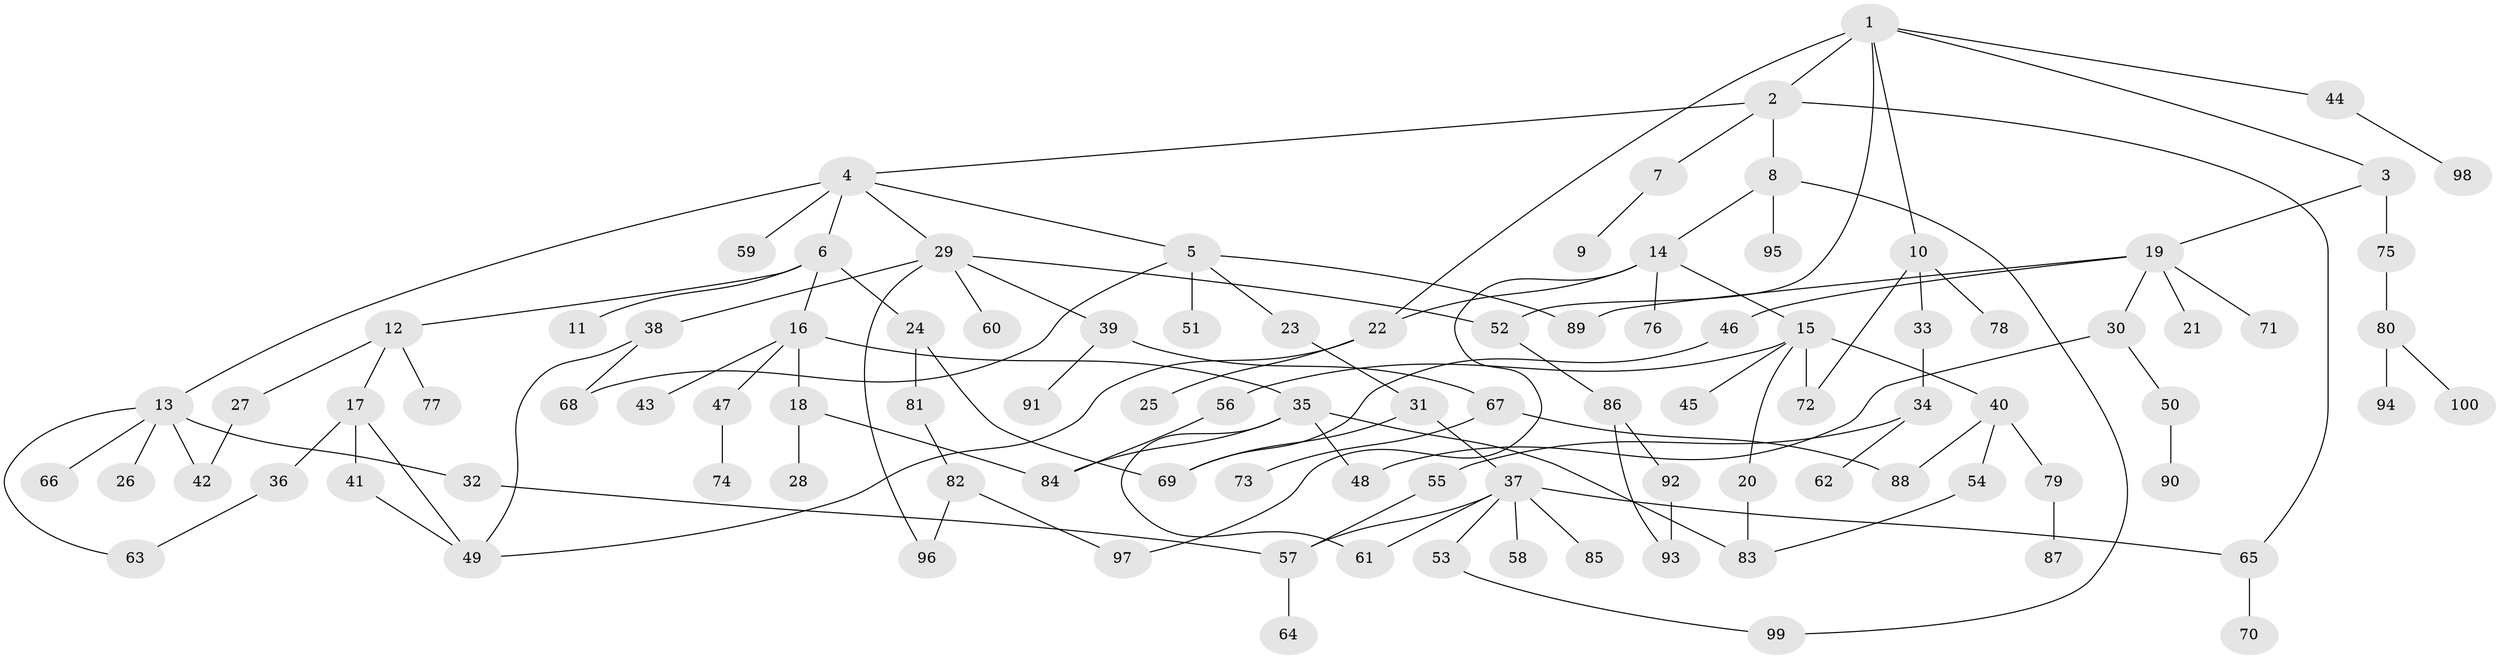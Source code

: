 // Generated by graph-tools (version 1.1) at 2025/11/02/21/25 10:11:06]
// undirected, 100 vertices, 125 edges
graph export_dot {
graph [start="1"]
  node [color=gray90,style=filled];
  1;
  2;
  3;
  4;
  5;
  6;
  7;
  8;
  9;
  10;
  11;
  12;
  13;
  14;
  15;
  16;
  17;
  18;
  19;
  20;
  21;
  22;
  23;
  24;
  25;
  26;
  27;
  28;
  29;
  30;
  31;
  32;
  33;
  34;
  35;
  36;
  37;
  38;
  39;
  40;
  41;
  42;
  43;
  44;
  45;
  46;
  47;
  48;
  49;
  50;
  51;
  52;
  53;
  54;
  55;
  56;
  57;
  58;
  59;
  60;
  61;
  62;
  63;
  64;
  65;
  66;
  67;
  68;
  69;
  70;
  71;
  72;
  73;
  74;
  75;
  76;
  77;
  78;
  79;
  80;
  81;
  82;
  83;
  84;
  85;
  86;
  87;
  88;
  89;
  90;
  91;
  92;
  93;
  94;
  95;
  96;
  97;
  98;
  99;
  100;
  1 -- 2;
  1 -- 3;
  1 -- 10;
  1 -- 22;
  1 -- 44;
  1 -- 52;
  2 -- 4;
  2 -- 7;
  2 -- 8;
  2 -- 65;
  3 -- 19;
  3 -- 75;
  4 -- 5;
  4 -- 6;
  4 -- 13;
  4 -- 29;
  4 -- 59;
  5 -- 23;
  5 -- 51;
  5 -- 89;
  5 -- 68;
  6 -- 11;
  6 -- 12;
  6 -- 16;
  6 -- 24;
  7 -- 9;
  8 -- 14;
  8 -- 95;
  8 -- 99;
  10 -- 33;
  10 -- 78;
  10 -- 72;
  12 -- 17;
  12 -- 27;
  12 -- 77;
  13 -- 26;
  13 -- 32;
  13 -- 66;
  13 -- 63;
  13 -- 42;
  14 -- 15;
  14 -- 76;
  14 -- 97;
  14 -- 22;
  15 -- 20;
  15 -- 40;
  15 -- 45;
  15 -- 56;
  15 -- 72;
  16 -- 18;
  16 -- 35;
  16 -- 43;
  16 -- 47;
  17 -- 36;
  17 -- 41;
  17 -- 49;
  18 -- 28;
  18 -- 84;
  19 -- 21;
  19 -- 30;
  19 -- 46;
  19 -- 71;
  19 -- 89;
  20 -- 83;
  22 -- 25;
  22 -- 49;
  23 -- 31;
  24 -- 81;
  24 -- 69;
  27 -- 42;
  29 -- 38;
  29 -- 39;
  29 -- 52;
  29 -- 60;
  29 -- 96;
  30 -- 50;
  30 -- 48;
  31 -- 37;
  31 -- 69;
  32 -- 57;
  33 -- 34;
  34 -- 55;
  34 -- 62;
  35 -- 48;
  35 -- 84;
  35 -- 61;
  35 -- 83;
  36 -- 63;
  37 -- 53;
  37 -- 58;
  37 -- 61;
  37 -- 65;
  37 -- 85;
  37 -- 57;
  38 -- 68;
  38 -- 49;
  39 -- 67;
  39 -- 91;
  40 -- 54;
  40 -- 79;
  40 -- 88;
  41 -- 49;
  44 -- 98;
  46 -- 69;
  47 -- 74;
  50 -- 90;
  52 -- 86;
  53 -- 99;
  54 -- 83;
  55 -- 57;
  56 -- 84;
  57 -- 64;
  65 -- 70;
  67 -- 73;
  67 -- 88;
  75 -- 80;
  79 -- 87;
  80 -- 94;
  80 -- 100;
  81 -- 82;
  82 -- 96;
  82 -- 97;
  86 -- 92;
  86 -- 93;
  92 -- 93;
}
